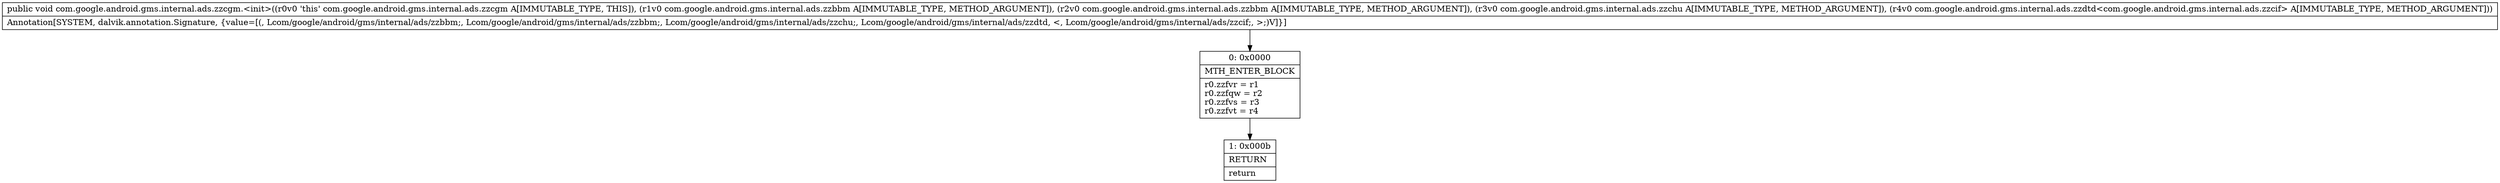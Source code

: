 digraph "CFG forcom.google.android.gms.internal.ads.zzcgm.\<init\>(Lcom\/google\/android\/gms\/internal\/ads\/zzbbm;Lcom\/google\/android\/gms\/internal\/ads\/zzbbm;Lcom\/google\/android\/gms\/internal\/ads\/zzchu;Lcom\/google\/android\/gms\/internal\/ads\/zzdtd;)V" {
Node_0 [shape=record,label="{0\:\ 0x0000|MTH_ENTER_BLOCK\l|r0.zzfvr = r1\lr0.zzfqw = r2\lr0.zzfvs = r3\lr0.zzfvt = r4\l}"];
Node_1 [shape=record,label="{1\:\ 0x000b|RETURN\l|return\l}"];
MethodNode[shape=record,label="{public void com.google.android.gms.internal.ads.zzcgm.\<init\>((r0v0 'this' com.google.android.gms.internal.ads.zzcgm A[IMMUTABLE_TYPE, THIS]), (r1v0 com.google.android.gms.internal.ads.zzbbm A[IMMUTABLE_TYPE, METHOD_ARGUMENT]), (r2v0 com.google.android.gms.internal.ads.zzbbm A[IMMUTABLE_TYPE, METHOD_ARGUMENT]), (r3v0 com.google.android.gms.internal.ads.zzchu A[IMMUTABLE_TYPE, METHOD_ARGUMENT]), (r4v0 com.google.android.gms.internal.ads.zzdtd\<com.google.android.gms.internal.ads.zzcif\> A[IMMUTABLE_TYPE, METHOD_ARGUMENT]))  | Annotation[SYSTEM, dalvik.annotation.Signature, \{value=[(, Lcom\/google\/android\/gms\/internal\/ads\/zzbbm;, Lcom\/google\/android\/gms\/internal\/ads\/zzbbm;, Lcom\/google\/android\/gms\/internal\/ads\/zzchu;, Lcom\/google\/android\/gms\/internal\/ads\/zzdtd, \<, Lcom\/google\/android\/gms\/internal\/ads\/zzcif;, \>;)V]\}]\l}"];
MethodNode -> Node_0;
Node_0 -> Node_1;
}

